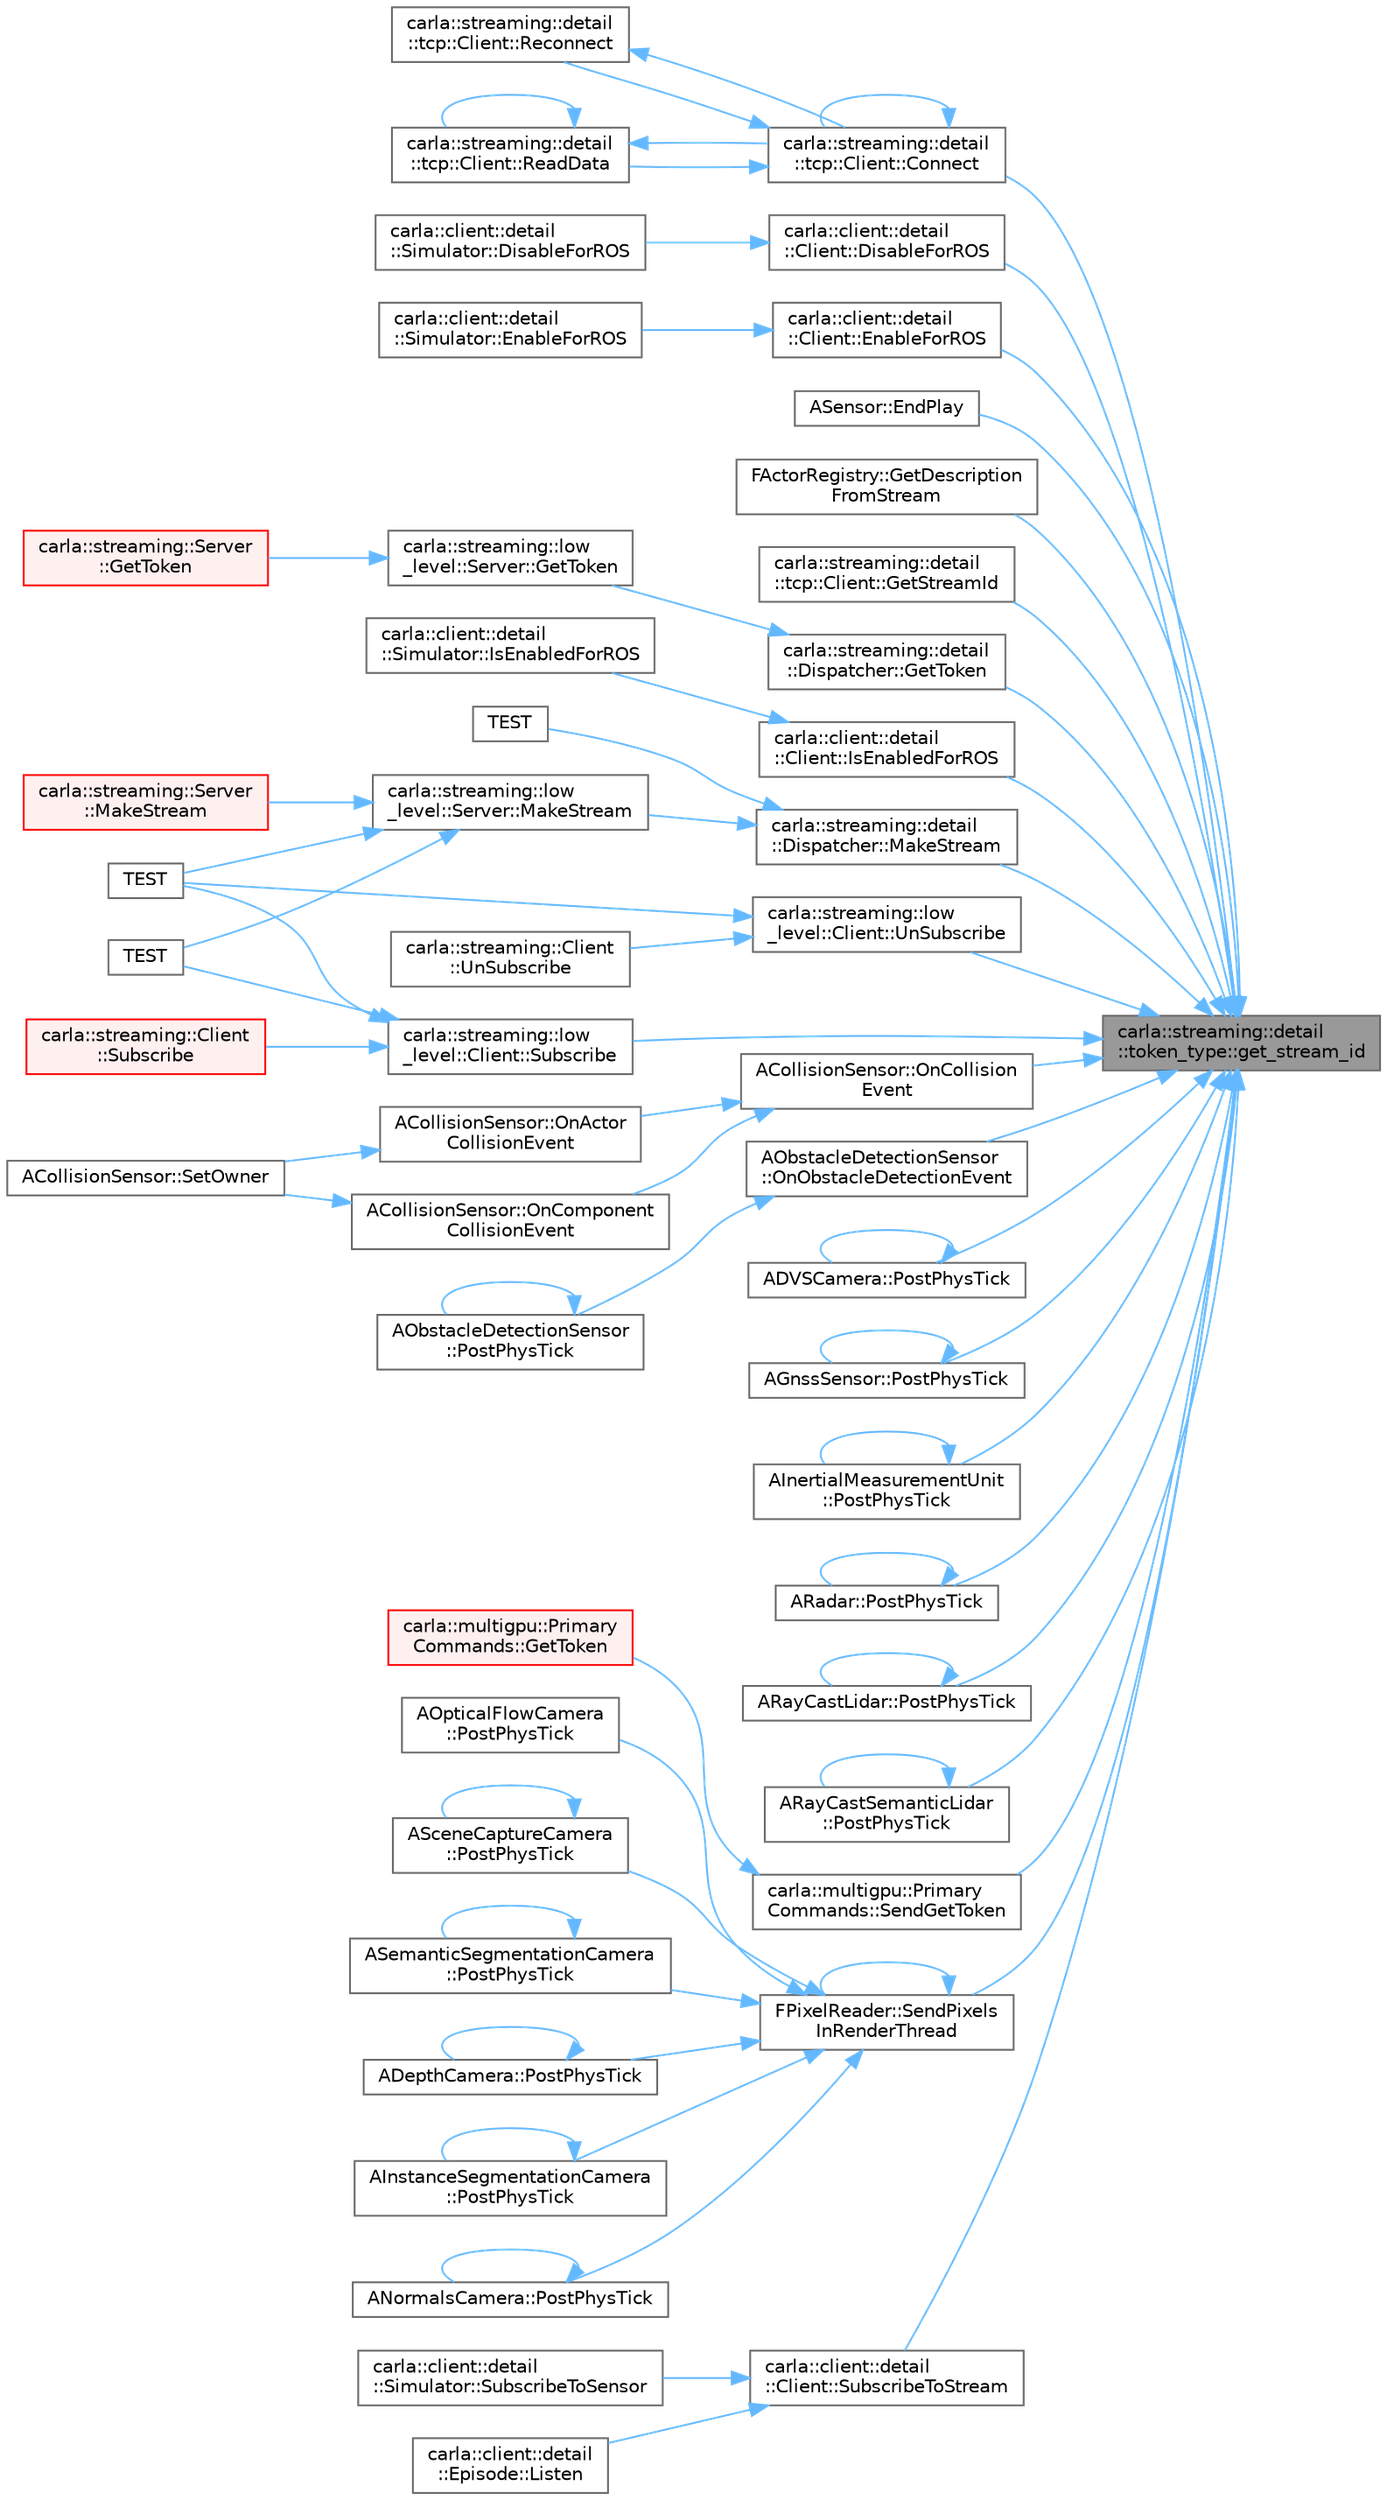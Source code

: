 digraph "carla::streaming::detail::token_type::get_stream_id"
{
 // INTERACTIVE_SVG=YES
 // LATEX_PDF_SIZE
  bgcolor="transparent";
  edge [fontname=Helvetica,fontsize=10,labelfontname=Helvetica,labelfontsize=10];
  node [fontname=Helvetica,fontsize=10,shape=box,height=0.2,width=0.4];
  rankdir="RL";
  Node1 [id="Node000001",label="carla::streaming::detail\l::token_type::get_stream_id",height=0.2,width=0.4,color="gray40", fillcolor="grey60", style="filled", fontcolor="black",tooltip=" "];
  Node1 -> Node2 [id="edge1_Node000001_Node000002",dir="back",color="steelblue1",style="solid",tooltip=" "];
  Node2 [id="Node000002",label="carla::streaming::detail\l::tcp::Client::Connect",height=0.2,width=0.4,color="grey40", fillcolor="white", style="filled",URL="$dc/d96/classcarla_1_1streaming_1_1detail_1_1tcp_1_1Client.html#aff760041c9642a988880c1ff39739fe2",tooltip=" "];
  Node2 -> Node2 [id="edge2_Node000002_Node000002",dir="back",color="steelblue1",style="solid",tooltip=" "];
  Node2 -> Node3 [id="edge3_Node000002_Node000003",dir="back",color="steelblue1",style="solid",tooltip=" "];
  Node3 [id="Node000003",label="carla::streaming::detail\l::tcp::Client::ReadData",height=0.2,width=0.4,color="grey40", fillcolor="white", style="filled",URL="$dc/d96/classcarla_1_1streaming_1_1detail_1_1tcp_1_1Client.html#aaa78ca2b7195a84a9b0db792fa88ab79",tooltip=" "];
  Node3 -> Node2 [id="edge4_Node000003_Node000002",dir="back",color="steelblue1",style="solid",tooltip=" "];
  Node3 -> Node3 [id="edge5_Node000003_Node000003",dir="back",color="steelblue1",style="solid",tooltip=" "];
  Node2 -> Node4 [id="edge6_Node000002_Node000004",dir="back",color="steelblue1",style="solid",tooltip=" "];
  Node4 [id="Node000004",label="carla::streaming::detail\l::tcp::Client::Reconnect",height=0.2,width=0.4,color="grey40", fillcolor="white", style="filled",URL="$dc/d96/classcarla_1_1streaming_1_1detail_1_1tcp_1_1Client.html#a2d95ef9bb8a629f93278bbd3f9deb7a6",tooltip=" "];
  Node4 -> Node2 [id="edge7_Node000004_Node000002",dir="back",color="steelblue1",style="solid",tooltip=" "];
  Node1 -> Node5 [id="edge8_Node000001_Node000005",dir="back",color="steelblue1",style="solid",tooltip=" "];
  Node5 [id="Node000005",label="carla::client::detail\l::Client::DisableForROS",height=0.2,width=0.4,color="grey40", fillcolor="white", style="filled",URL="$dd/ddd/classcarla_1_1client_1_1detail_1_1Client.html#a216c13737f72a9af2f926adff35b8ef6",tooltip=" "];
  Node5 -> Node6 [id="edge9_Node000005_Node000006",dir="back",color="steelblue1",style="solid",tooltip=" "];
  Node6 [id="Node000006",label="carla::client::detail\l::Simulator::DisableForROS",height=0.2,width=0.4,color="grey40", fillcolor="white", style="filled",URL="$df/df3/classcarla_1_1client_1_1detail_1_1Simulator.html#a15d14910891abdf14f58184b4e397429",tooltip=" "];
  Node1 -> Node7 [id="edge10_Node000001_Node000007",dir="back",color="steelblue1",style="solid",tooltip=" "];
  Node7 [id="Node000007",label="carla::client::detail\l::Client::EnableForROS",height=0.2,width=0.4,color="grey40", fillcolor="white", style="filled",URL="$dd/ddd/classcarla_1_1client_1_1detail_1_1Client.html#a97d3f719b5d2191fd408ea87747d13c2",tooltip=" "];
  Node7 -> Node8 [id="edge11_Node000007_Node000008",dir="back",color="steelblue1",style="solid",tooltip=" "];
  Node8 [id="Node000008",label="carla::client::detail\l::Simulator::EnableForROS",height=0.2,width=0.4,color="grey40", fillcolor="white", style="filled",URL="$df/df3/classcarla_1_1client_1_1detail_1_1Simulator.html#a37e820807ac1f611d7e917f4ebca5880",tooltip=" "];
  Node1 -> Node9 [id="edge12_Node000001_Node000009",dir="back",color="steelblue1",style="solid",tooltip=" "];
  Node9 [id="Node000009",label="ASensor::EndPlay",height=0.2,width=0.4,color="grey40", fillcolor="white", style="filled",URL="$d3/d01/classASensor.html#a1c9f916c2383430fb6a125a3d2725c76",tooltip=" "];
  Node1 -> Node10 [id="edge13_Node000001_Node000010",dir="back",color="steelblue1",style="solid",tooltip=" "];
  Node10 [id="Node000010",label="FActorRegistry::GetDescription\lFromStream",height=0.2,width=0.4,color="grey40", fillcolor="white", style="filled",URL="$df/db5/classFActorRegistry.html#a18bbe12b5d19a0561bbbcd4f9c9cc5db",tooltip=" "];
  Node1 -> Node11 [id="edge14_Node000001_Node000011",dir="back",color="steelblue1",style="solid",tooltip=" "];
  Node11 [id="Node000011",label="carla::streaming::detail\l::tcp::Client::GetStreamId",height=0.2,width=0.4,color="grey40", fillcolor="white", style="filled",URL="$dc/d96/classcarla_1_1streaming_1_1detail_1_1tcp_1_1Client.html#aa0fd4e9bb4bbe41806a572c4b4df8901",tooltip=" "];
  Node1 -> Node12 [id="edge15_Node000001_Node000012",dir="back",color="steelblue1",style="solid",tooltip=" "];
  Node12 [id="Node000012",label="carla::streaming::detail\l::Dispatcher::GetToken",height=0.2,width=0.4,color="grey40", fillcolor="white", style="filled",URL="$d1/d16/classcarla_1_1streaming_1_1detail_1_1Dispatcher.html#aefb9ac7e0751ffa0bd005631ed8f8823",tooltip=" "];
  Node12 -> Node13 [id="edge16_Node000012_Node000013",dir="back",color="steelblue1",style="solid",tooltip=" "];
  Node13 [id="Node000013",label="carla::streaming::low\l_level::Server::GetToken",height=0.2,width=0.4,color="grey40", fillcolor="white", style="filled",URL="$d0/d7a/classcarla_1_1streaming_1_1low__level_1_1Server.html#a8236b6272c75d88305ca2aced02b802e",tooltip=" "];
  Node13 -> Node14 [id="edge17_Node000013_Node000014",dir="back",color="steelblue1",style="solid",tooltip=" "];
  Node14 [id="Node000014",label="carla::streaming::Server\l::GetToken",height=0.2,width=0.4,color="red", fillcolor="#FFF0F0", style="filled",URL="$d5/de5/classcarla_1_1streaming_1_1Server.html#a0f1c0c16d2aea0e2b32458de31346b56",tooltip=" "];
  Node1 -> Node18 [id="edge18_Node000001_Node000018",dir="back",color="steelblue1",style="solid",tooltip=" "];
  Node18 [id="Node000018",label="carla::client::detail\l::Client::IsEnabledForROS",height=0.2,width=0.4,color="grey40", fillcolor="white", style="filled",URL="$dd/ddd/classcarla_1_1client_1_1detail_1_1Client.html#a2041d7ea00beaaf66e5e16a81288a890",tooltip=" "];
  Node18 -> Node19 [id="edge19_Node000018_Node000019",dir="back",color="steelblue1",style="solid",tooltip=" "];
  Node19 [id="Node000019",label="carla::client::detail\l::Simulator::IsEnabledForROS",height=0.2,width=0.4,color="grey40", fillcolor="white", style="filled",URL="$df/df3/classcarla_1_1client_1_1detail_1_1Simulator.html#a532e49fd50fee92dbda277450d67711c",tooltip=" "];
  Node1 -> Node20 [id="edge20_Node000001_Node000020",dir="back",color="steelblue1",style="solid",tooltip=" "];
  Node20 [id="Node000020",label="carla::streaming::detail\l::Dispatcher::MakeStream",height=0.2,width=0.4,color="grey40", fillcolor="white", style="filled",URL="$d1/d16/classcarla_1_1streaming_1_1detail_1_1Dispatcher.html#a5f3261c348de9d2f7275b07a8a4c34b1",tooltip=" "];
  Node20 -> Node21 [id="edge21_Node000020_Node000021",dir="back",color="steelblue1",style="solid",tooltip=" "];
  Node21 [id="Node000021",label="carla::streaming::low\l_level::Server::MakeStream",height=0.2,width=0.4,color="grey40", fillcolor="white", style="filled",URL="$d0/d7a/classcarla_1_1streaming_1_1low__level_1_1Server.html#af0197baff1d5393af4962cf7a4026f10",tooltip=" "];
  Node21 -> Node22 [id="edge22_Node000021_Node000022",dir="back",color="steelblue1",style="solid",tooltip=" "];
  Node22 [id="Node000022",label="carla::streaming::Server\l::MakeStream",height=0.2,width=0.4,color="red", fillcolor="#FFF0F0", style="filled",URL="$d5/de5/classcarla_1_1streaming_1_1Server.html#ac98f90e2e8efdb56eb51d5ae7f944d9a",tooltip=" "];
  Node21 -> Node26 [id="edge23_Node000021_Node000026",dir="back",color="steelblue1",style="solid",tooltip=" "];
  Node26 [id="Node000026",label="TEST",height=0.2,width=0.4,color="grey40", fillcolor="white", style="filled",URL="$d3/d36/test__streaming_8cpp.html#a627c7e42d27ebe95f159d0bd2b7b5ef5",tooltip=" "];
  Node21 -> Node27 [id="edge24_Node000021_Node000027",dir="back",color="steelblue1",style="solid",tooltip=" "];
  Node27 [id="Node000027",label="TEST",height=0.2,width=0.4,color="grey40", fillcolor="white", style="filled",URL="$d3/d36/test__streaming_8cpp.html#afa6f1357ad345fee65a3e25aac6cf373",tooltip=" "];
  Node20 -> Node28 [id="edge25_Node000020_Node000028",dir="back",color="steelblue1",style="solid",tooltip=" "];
  Node28 [id="Node000028",label="TEST",height=0.2,width=0.4,color="grey40", fillcolor="white", style="filled",URL="$d3/d36/test__streaming_8cpp.html#af96e4c48bd89c8e763b4140df650e8bf",tooltip=" "];
  Node1 -> Node29 [id="edge26_Node000001_Node000029",dir="back",color="steelblue1",style="solid",tooltip=" "];
  Node29 [id="Node000029",label="ACollisionSensor::OnCollision\lEvent",height=0.2,width=0.4,color="grey40", fillcolor="white", style="filled",URL="$d8/de9/classACollisionSensor.html#ab4fa46f2abc1fbc290f967bb18e7e13e",tooltip=" "];
  Node29 -> Node30 [id="edge27_Node000029_Node000030",dir="back",color="steelblue1",style="solid",tooltip=" "];
  Node30 [id="Node000030",label="ACollisionSensor::OnActor\lCollisionEvent",height=0.2,width=0.4,color="grey40", fillcolor="white", style="filled",URL="$d8/de9/classACollisionSensor.html#af104d12b73c8fcefbc54027162b6463c",tooltip=" "];
  Node30 -> Node31 [id="edge28_Node000030_Node000031",dir="back",color="steelblue1",style="solid",tooltip=" "];
  Node31 [id="Node000031",label="ACollisionSensor::SetOwner",height=0.2,width=0.4,color="grey40", fillcolor="white", style="filled",URL="$d8/de9/classACollisionSensor.html#a182d28935eb0b680bf28bf2a85e21355",tooltip=" "];
  Node29 -> Node32 [id="edge29_Node000029_Node000032",dir="back",color="steelblue1",style="solid",tooltip=" "];
  Node32 [id="Node000032",label="ACollisionSensor::OnComponent\lCollisionEvent",height=0.2,width=0.4,color="grey40", fillcolor="white", style="filled",URL="$d8/de9/classACollisionSensor.html#ad65100bbaf7d2c09ec3e5970c10be88b",tooltip=" "];
  Node32 -> Node31 [id="edge30_Node000032_Node000031",dir="back",color="steelblue1",style="solid",tooltip=" "];
  Node1 -> Node33 [id="edge31_Node000001_Node000033",dir="back",color="steelblue1",style="solid",tooltip=" "];
  Node33 [id="Node000033",label="AObstacleDetectionSensor\l::OnObstacleDetectionEvent",height=0.2,width=0.4,color="grey40", fillcolor="white", style="filled",URL="$d3/d93/classAObstacleDetectionSensor.html#a86daabb07d1a82d74be5ec006b1c20f4",tooltip=" "];
  Node33 -> Node34 [id="edge32_Node000033_Node000034",dir="back",color="steelblue1",style="solid",tooltip=" "];
  Node34 [id="Node000034",label="AObstacleDetectionSensor\l::PostPhysTick",height=0.2,width=0.4,color="grey40", fillcolor="white", style="filled",URL="$d3/d93/classAObstacleDetectionSensor.html#ab978d30f92a01a9f29c8d54947380f25",tooltip=" "];
  Node34 -> Node34 [id="edge33_Node000034_Node000034",dir="back",color="steelblue1",style="solid",tooltip=" "];
  Node1 -> Node35 [id="edge34_Node000001_Node000035",dir="back",color="steelblue1",style="solid",tooltip=" "];
  Node35 [id="Node000035",label="ADVSCamera::PostPhysTick",height=0.2,width=0.4,color="grey40", fillcolor="white", style="filled",URL="$d2/daf/classADVSCamera.html#af5bed25bbeaa4669ea0576fdff9ea5e3",tooltip=" "];
  Node35 -> Node35 [id="edge35_Node000035_Node000035",dir="back",color="steelblue1",style="solid",tooltip=" "];
  Node1 -> Node36 [id="edge36_Node000001_Node000036",dir="back",color="steelblue1",style="solid",tooltip=" "];
  Node36 [id="Node000036",label="AGnssSensor::PostPhysTick",height=0.2,width=0.4,color="grey40", fillcolor="white", style="filled",URL="$d0/dc3/classAGnssSensor.html#a319d23bd045d2c1451f03bfacf666758",tooltip=" "];
  Node36 -> Node36 [id="edge37_Node000036_Node000036",dir="back",color="steelblue1",style="solid",tooltip=" "];
  Node1 -> Node37 [id="edge38_Node000001_Node000037",dir="back",color="steelblue1",style="solid",tooltip=" "];
  Node37 [id="Node000037",label="AInertialMeasurementUnit\l::PostPhysTick",height=0.2,width=0.4,color="grey40", fillcolor="white", style="filled",URL="$d5/de0/classAInertialMeasurementUnit.html#aa86507b1b877834ae72c1034486b7d90",tooltip=" "];
  Node37 -> Node37 [id="edge39_Node000037_Node000037",dir="back",color="steelblue1",style="solid",tooltip=" "];
  Node1 -> Node38 [id="edge40_Node000001_Node000038",dir="back",color="steelblue1",style="solid",tooltip=" "];
  Node38 [id="Node000038",label="ARadar::PostPhysTick",height=0.2,width=0.4,color="grey40", fillcolor="white", style="filled",URL="$d9/d27/classARadar.html#a74d20d2ceebe97b11e8fc12aa8d20d0b",tooltip=" "];
  Node38 -> Node38 [id="edge41_Node000038_Node000038",dir="back",color="steelblue1",style="solid",tooltip=" "];
  Node1 -> Node39 [id="edge42_Node000001_Node000039",dir="back",color="steelblue1",style="solid",tooltip=" "];
  Node39 [id="Node000039",label="ARayCastLidar::PostPhysTick",height=0.2,width=0.4,color="grey40", fillcolor="white", style="filled",URL="$d5/de4/classARayCastLidar.html#abfd04fd0fb58051afae805f0b94f5923",tooltip=" "];
  Node39 -> Node39 [id="edge43_Node000039_Node000039",dir="back",color="steelblue1",style="solid",tooltip=" "];
  Node1 -> Node40 [id="edge44_Node000001_Node000040",dir="back",color="steelblue1",style="solid",tooltip=" "];
  Node40 [id="Node000040",label="ARayCastSemanticLidar\l::PostPhysTick",height=0.2,width=0.4,color="grey40", fillcolor="white", style="filled",URL="$d8/d15/classARayCastSemanticLidar.html#a74775c31724f8cf3467765ae3583be5b",tooltip=" "];
  Node40 -> Node40 [id="edge45_Node000040_Node000040",dir="back",color="steelblue1",style="solid",tooltip=" "];
  Node1 -> Node41 [id="edge46_Node000001_Node000041",dir="back",color="steelblue1",style="solid",tooltip=" "];
  Node41 [id="Node000041",label="carla::multigpu::Primary\lCommands::SendGetToken",height=0.2,width=0.4,color="grey40", fillcolor="white", style="filled",URL="$da/da8/classcarla_1_1multigpu_1_1PrimaryCommands.html#ab4d09fd63dc935c297966a919eab7ba4",tooltip=" "];
  Node41 -> Node42 [id="edge47_Node000041_Node000042",dir="back",color="steelblue1",style="solid",tooltip=" "];
  Node42 [id="Node000042",label="carla::multigpu::Primary\lCommands::GetToken",height=0.2,width=0.4,color="red", fillcolor="#FFF0F0", style="filled",URL="$da/da8/classcarla_1_1multigpu_1_1PrimaryCommands.html#a5c69feeed4dba60dbf699c444a0ac401",tooltip=" "];
  Node1 -> Node44 [id="edge48_Node000001_Node000044",dir="back",color="steelblue1",style="solid",tooltip=" "];
  Node44 [id="Node000044",label="FPixelReader::SendPixels\lInRenderThread",height=0.2,width=0.4,color="grey40", fillcolor="white", style="filled",URL="$dd/d11/classFPixelReader.html#a9fcf29f1ab3802a4d7364b4435e3f498",tooltip="Convenience function to enqueue a render command that sends the pixels down the Sensor's data stream."];
  Node44 -> Node45 [id="edge49_Node000044_Node000045",dir="back",color="steelblue1",style="solid",tooltip=" "];
  Node45 [id="Node000045",label="ADepthCamera::PostPhysTick",height=0.2,width=0.4,color="grey40", fillcolor="white", style="filled",URL="$db/d36/classADepthCamera.html#ab0d0412ac66bfbcb85c9e78dfb1086f1",tooltip=" "];
  Node45 -> Node45 [id="edge50_Node000045_Node000045",dir="back",color="steelblue1",style="solid",tooltip=" "];
  Node44 -> Node46 [id="edge51_Node000044_Node000046",dir="back",color="steelblue1",style="solid",tooltip=" "];
  Node46 [id="Node000046",label="AInstanceSegmentationCamera\l::PostPhysTick",height=0.2,width=0.4,color="grey40", fillcolor="white", style="filled",URL="$d9/d25/classAInstanceSegmentationCamera.html#aca0256b23dfc2b60b577ecfba9c67ad4",tooltip=" "];
  Node46 -> Node46 [id="edge52_Node000046_Node000046",dir="back",color="steelblue1",style="solid",tooltip=" "];
  Node44 -> Node47 [id="edge53_Node000044_Node000047",dir="back",color="steelblue1",style="solid",tooltip=" "];
  Node47 [id="Node000047",label="ANormalsCamera::PostPhysTick",height=0.2,width=0.4,color="grey40", fillcolor="white", style="filled",URL="$d3/d49/classANormalsCamera.html#a64a66d4e2dee424a6586e1424b4656a6",tooltip=" "];
  Node47 -> Node47 [id="edge54_Node000047_Node000047",dir="back",color="steelblue1",style="solid",tooltip=" "];
  Node44 -> Node48 [id="edge55_Node000044_Node000048",dir="back",color="steelblue1",style="solid",tooltip=" "];
  Node48 [id="Node000048",label="AOpticalFlowCamera\l::PostPhysTick",height=0.2,width=0.4,color="grey40", fillcolor="white", style="filled",URL="$d0/d61/classAOpticalFlowCamera.html#afa390c039b8f28f8a9f4089c003df797",tooltip=" "];
  Node44 -> Node49 [id="edge56_Node000044_Node000049",dir="back",color="steelblue1",style="solid",tooltip=" "];
  Node49 [id="Node000049",label="ASceneCaptureCamera\l::PostPhysTick",height=0.2,width=0.4,color="grey40", fillcolor="white", style="filled",URL="$d8/d68/classASceneCaptureCamera.html#a36b0678ac00948cd83033804022123c4",tooltip=" "];
  Node49 -> Node49 [id="edge57_Node000049_Node000049",dir="back",color="steelblue1",style="solid",tooltip=" "];
  Node44 -> Node50 [id="edge58_Node000044_Node000050",dir="back",color="steelblue1",style="solid",tooltip=" "];
  Node50 [id="Node000050",label="ASemanticSegmentationCamera\l::PostPhysTick",height=0.2,width=0.4,color="grey40", fillcolor="white", style="filled",URL="$d6/dad/classASemanticSegmentationCamera.html#a318d628daec5be04db946111fbba88d8",tooltip=" "];
  Node50 -> Node50 [id="edge59_Node000050_Node000050",dir="back",color="steelblue1",style="solid",tooltip=" "];
  Node44 -> Node44 [id="edge60_Node000044_Node000044",dir="back",color="steelblue1",style="solid",tooltip=" "];
  Node1 -> Node51 [id="edge61_Node000001_Node000051",dir="back",color="steelblue1",style="solid",tooltip=" "];
  Node51 [id="Node000051",label="carla::streaming::low\l_level::Client::Subscribe",height=0.2,width=0.4,color="grey40", fillcolor="white", style="filled",URL="$da/d83/classcarla_1_1streaming_1_1low__level_1_1Client.html#a35387075fbaf2d862fee9fce4ac511d6",tooltip=" "];
  Node51 -> Node52 [id="edge62_Node000051_Node000052",dir="back",color="steelblue1",style="solid",tooltip=" "];
  Node52 [id="Node000052",label="carla::streaming::Client\l::Subscribe",height=0.2,width=0.4,color="red", fillcolor="#FFF0F0", style="filled",URL="$d0/daa/classcarla_1_1streaming_1_1Client.html#a8fcc50f5825c149beea4fe8f189ff4a9",tooltip=" "];
  Node51 -> Node26 [id="edge63_Node000051_Node000026",dir="back",color="steelblue1",style="solid",tooltip=" "];
  Node51 -> Node27 [id="edge64_Node000051_Node000027",dir="back",color="steelblue1",style="solid",tooltip=" "];
  Node1 -> Node53 [id="edge65_Node000001_Node000053",dir="back",color="steelblue1",style="solid",tooltip=" "];
  Node53 [id="Node000053",label="carla::client::detail\l::Client::SubscribeToStream",height=0.2,width=0.4,color="grey40", fillcolor="white", style="filled",URL="$dd/ddd/classcarla_1_1client_1_1detail_1_1Client.html#a5a2c188ed3b5a3c40aa9d1a80428a518",tooltip=" "];
  Node53 -> Node54 [id="edge66_Node000053_Node000054",dir="back",color="steelblue1",style="solid",tooltip=" "];
  Node54 [id="Node000054",label="carla::client::detail\l::Episode::Listen",height=0.2,width=0.4,color="grey40", fillcolor="white", style="filled",URL="$d1/db6/classcarla_1_1client_1_1detail_1_1Episode.html#afa2c9d4a111adf6575e39980cfc4b8c3",tooltip=" "];
  Node53 -> Node55 [id="edge67_Node000053_Node000055",dir="back",color="steelblue1",style="solid",tooltip=" "];
  Node55 [id="Node000055",label="carla::client::detail\l::Simulator::SubscribeToSensor",height=0.2,width=0.4,color="grey40", fillcolor="white", style="filled",URL="$df/df3/classcarla_1_1client_1_1detail_1_1Simulator.html#a7dec54efa6cca84e6d319c3a5e78b56b",tooltip=" "];
  Node1 -> Node56 [id="edge68_Node000001_Node000056",dir="back",color="steelblue1",style="solid",tooltip=" "];
  Node56 [id="Node000056",label="carla::streaming::low\l_level::Client::UnSubscribe",height=0.2,width=0.4,color="grey40", fillcolor="white", style="filled",URL="$da/d83/classcarla_1_1streaming_1_1low__level_1_1Client.html#ae9846cf795cf3af78e9a4aa6c157445c",tooltip=" "];
  Node56 -> Node27 [id="edge69_Node000056_Node000027",dir="back",color="steelblue1",style="solid",tooltip=" "];
  Node56 -> Node57 [id="edge70_Node000056_Node000057",dir="back",color="steelblue1",style="solid",tooltip=" "];
  Node57 [id="Node000057",label="carla::streaming::Client\l::UnSubscribe",height=0.2,width=0.4,color="grey40", fillcolor="white", style="filled",URL="$d0/daa/classcarla_1_1streaming_1_1Client.html#a931b8b0ae06fbc6d77676e76da527bb7",tooltip=" "];
}
